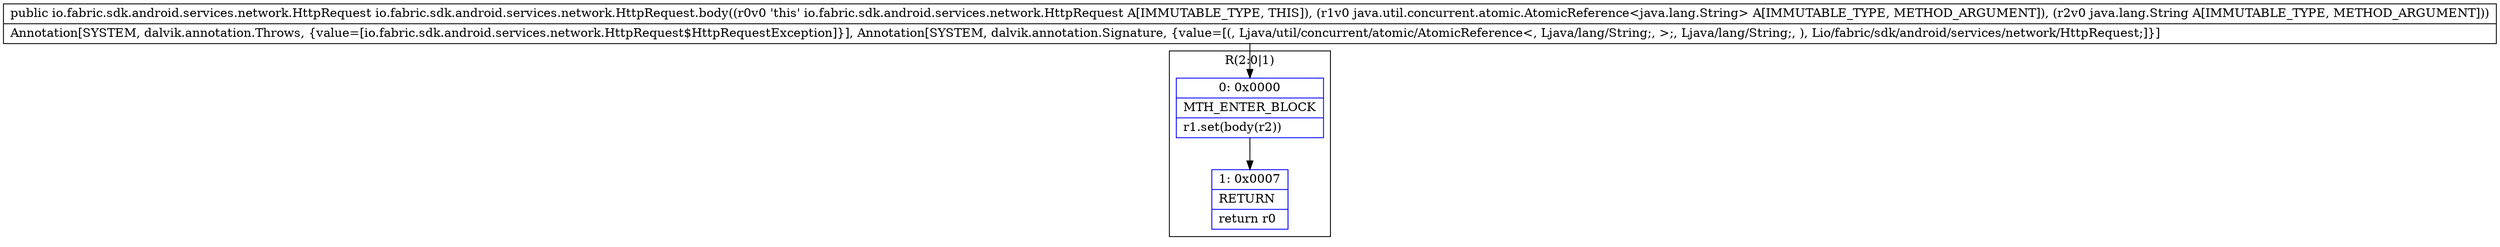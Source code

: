 digraph "CFG forio.fabric.sdk.android.services.network.HttpRequest.body(Ljava\/util\/concurrent\/atomic\/AtomicReference;Ljava\/lang\/String;)Lio\/fabric\/sdk\/android\/services\/network\/HttpRequest;" {
subgraph cluster_Region_1152478255 {
label = "R(2:0|1)";
node [shape=record,color=blue];
Node_0 [shape=record,label="{0\:\ 0x0000|MTH_ENTER_BLOCK\l|r1.set(body(r2))\l}"];
Node_1 [shape=record,label="{1\:\ 0x0007|RETURN\l|return r0\l}"];
}
MethodNode[shape=record,label="{public io.fabric.sdk.android.services.network.HttpRequest io.fabric.sdk.android.services.network.HttpRequest.body((r0v0 'this' io.fabric.sdk.android.services.network.HttpRequest A[IMMUTABLE_TYPE, THIS]), (r1v0 java.util.concurrent.atomic.AtomicReference\<java.lang.String\> A[IMMUTABLE_TYPE, METHOD_ARGUMENT]), (r2v0 java.lang.String A[IMMUTABLE_TYPE, METHOD_ARGUMENT]))  | Annotation[SYSTEM, dalvik.annotation.Throws, \{value=[io.fabric.sdk.android.services.network.HttpRequest$HttpRequestException]\}], Annotation[SYSTEM, dalvik.annotation.Signature, \{value=[(, Ljava\/util\/concurrent\/atomic\/AtomicReference\<, Ljava\/lang\/String;, \>;, Ljava\/lang\/String;, ), Lio\/fabric\/sdk\/android\/services\/network\/HttpRequest;]\}]\l}"];
MethodNode -> Node_0;
Node_0 -> Node_1;
}

